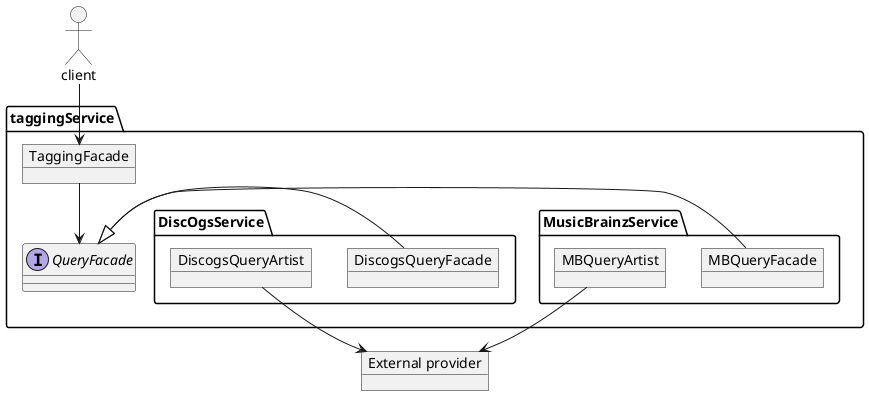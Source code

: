 @startuml
allowmixing

object "External provider" as external
actor client
package taggingService as TagS{
  object TaggingFacade
  interface QueryFacade

  package MusicBrainzService as MBTagS {
    object MBQueryFacade
    object MBQueryArtist
  }

  package DiscOgsService as DTagS {
    object DiscogsQueryFacade
    object DiscogsQueryArtist
  }

   QueryFacade <|- MBQueryFacade
   QueryFacade <|- DiscogsQueryFacade

}

DiscogsQueryArtist --> external
MBQueryArtist --> external
client-->TaggingFacade
TaggingFacade --> QueryFacade
@enduml
